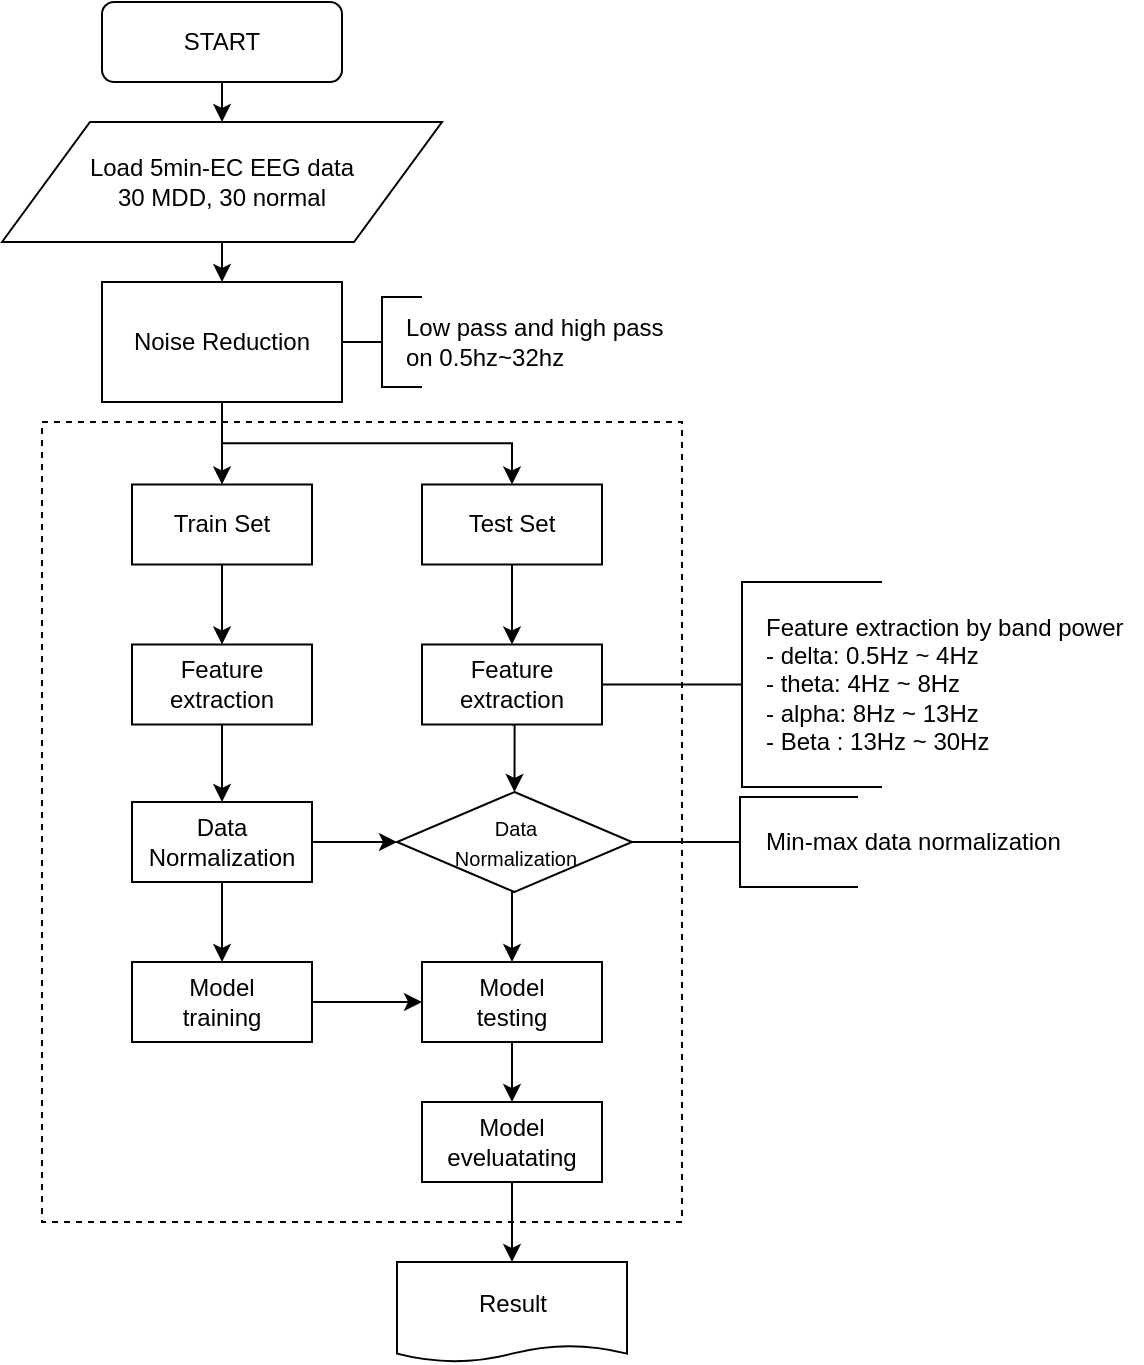 <mxfile version="13.1.1" type="device"><diagram id="C5RBs43oDa-KdzZeNtuy" name="Page-1"><mxGraphModel dx="1422" dy="794" grid="1" gridSize="10" guides="1" tooltips="1" connect="1" arrows="1" fold="1" page="1" pageScale="1" pageWidth="827" pageHeight="1169" math="0" shadow="0"><root><mxCell id="WIyWlLk6GJQsqaUBKTNV-0"/><mxCell id="WIyWlLk6GJQsqaUBKTNV-1" parent="WIyWlLk6GJQsqaUBKTNV-0"/><mxCell id="gw1mcknBR2UYPFFpHexb-7" value="" style="rounded=0;whiteSpace=wrap;html=1;dashed=1;" parent="WIyWlLk6GJQsqaUBKTNV-1" vertex="1"><mxGeometry x="50" y="230" width="320" height="400" as="geometry"/></mxCell><mxCell id="gw1mcknBR2UYPFFpHexb-25" style="edgeStyle=orthogonalEdgeStyle;rounded=0;orthogonalLoop=1;jettySize=auto;html=1;exitX=0.5;exitY=1;exitDx=0;exitDy=0;entryX=0.5;entryY=0;entryDx=0;entryDy=0;" parent="WIyWlLk6GJQsqaUBKTNV-1" source="WIyWlLk6GJQsqaUBKTNV-3" target="gw1mcknBR2UYPFFpHexb-1" edge="1"><mxGeometry relative="1" as="geometry"/></mxCell><mxCell id="WIyWlLk6GJQsqaUBKTNV-3" value="START" style="rounded=1;whiteSpace=wrap;html=1;fontSize=12;glass=0;strokeWidth=1;shadow=0;" parent="WIyWlLk6GJQsqaUBKTNV-1" vertex="1"><mxGeometry x="80" y="20" width="120" height="40" as="geometry"/></mxCell><mxCell id="CkJ9GpR5wAgAi7DLcnsr-14" style="edgeStyle=orthogonalEdgeStyle;rounded=0;orthogonalLoop=1;jettySize=auto;html=1;exitX=0.5;exitY=1;exitDx=0;exitDy=0;" edge="1" parent="WIyWlLk6GJQsqaUBKTNV-1" source="gw1mcknBR2UYPFFpHexb-0" target="gw1mcknBR2UYPFFpHexb-8"><mxGeometry relative="1" as="geometry"/></mxCell><mxCell id="CkJ9GpR5wAgAi7DLcnsr-15" style="edgeStyle=orthogonalEdgeStyle;rounded=0;orthogonalLoop=1;jettySize=auto;html=1;exitX=0.5;exitY=1;exitDx=0;exitDy=0;entryX=0.5;entryY=0;entryDx=0;entryDy=0;" edge="1" parent="WIyWlLk6GJQsqaUBKTNV-1" source="gw1mcknBR2UYPFFpHexb-0" target="gw1mcknBR2UYPFFpHexb-9"><mxGeometry relative="1" as="geometry"/></mxCell><mxCell id="gw1mcknBR2UYPFFpHexb-0" value="Noise Reduction" style="rounded=0;whiteSpace=wrap;html=1;" parent="WIyWlLk6GJQsqaUBKTNV-1" vertex="1"><mxGeometry x="80" y="160" width="120" height="60" as="geometry"/></mxCell><mxCell id="gw1mcknBR2UYPFFpHexb-26" style="edgeStyle=orthogonalEdgeStyle;rounded=0;orthogonalLoop=1;jettySize=auto;html=1;exitX=0.5;exitY=1;exitDx=0;exitDy=0;entryX=0.5;entryY=0;entryDx=0;entryDy=0;" parent="WIyWlLk6GJQsqaUBKTNV-1" source="gw1mcknBR2UYPFFpHexb-1" target="gw1mcknBR2UYPFFpHexb-0" edge="1"><mxGeometry relative="1" as="geometry"/></mxCell><mxCell id="gw1mcknBR2UYPFFpHexb-1" value="Load 5min-EC EEG data&lt;br&gt;30 MDD, 30 normal" style="shape=parallelogram;perimeter=parallelogramPerimeter;whiteSpace=wrap;html=1;" parent="WIyWlLk6GJQsqaUBKTNV-1" vertex="1"><mxGeometry x="30" y="80" width="220" height="60" as="geometry"/></mxCell><mxCell id="CkJ9GpR5wAgAi7DLcnsr-6" style="edgeStyle=orthogonalEdgeStyle;rounded=0;orthogonalLoop=1;jettySize=auto;html=1;exitX=0.5;exitY=1;exitDx=0;exitDy=0;entryX=0.5;entryY=0;entryDx=0;entryDy=0;" edge="1" parent="WIyWlLk6GJQsqaUBKTNV-1" source="gw1mcknBR2UYPFFpHexb-2" target="gw1mcknBR2UYPFFpHexb-3"><mxGeometry relative="1" as="geometry"/></mxCell><mxCell id="gw1mcknBR2UYPFFpHexb-2" value="Feature extraction" style="rounded=0;whiteSpace=wrap;html=1;" parent="WIyWlLk6GJQsqaUBKTNV-1" vertex="1"><mxGeometry x="95" y="341.25" width="90" height="40" as="geometry"/></mxCell><mxCell id="CkJ9GpR5wAgAi7DLcnsr-3" style="edgeStyle=orthogonalEdgeStyle;rounded=0;orthogonalLoop=1;jettySize=auto;html=1;exitX=1;exitY=0.5;exitDx=0;exitDy=0;entryX=0;entryY=0.5;entryDx=0;entryDy=0;" edge="1" parent="WIyWlLk6GJQsqaUBKTNV-1" source="gw1mcknBR2UYPFFpHexb-3" target="CkJ9GpR5wAgAi7DLcnsr-1"><mxGeometry relative="1" as="geometry"/></mxCell><mxCell id="CkJ9GpR5wAgAi7DLcnsr-7" style="edgeStyle=orthogonalEdgeStyle;rounded=0;orthogonalLoop=1;jettySize=auto;html=1;exitX=0.5;exitY=1;exitDx=0;exitDy=0;entryX=0.5;entryY=0;entryDx=0;entryDy=0;" edge="1" parent="WIyWlLk6GJQsqaUBKTNV-1" source="gw1mcknBR2UYPFFpHexb-3" target="gw1mcknBR2UYPFFpHexb-16"><mxGeometry relative="1" as="geometry"/></mxCell><mxCell id="gw1mcknBR2UYPFFpHexb-3" value="Data Normalization" style="rounded=0;whiteSpace=wrap;html=1;" parent="WIyWlLk6GJQsqaUBKTNV-1" vertex="1"><mxGeometry x="95" y="420" width="90" height="40" as="geometry"/></mxCell><mxCell id="CkJ9GpR5wAgAi7DLcnsr-5" style="edgeStyle=orthogonalEdgeStyle;rounded=0;orthogonalLoop=1;jettySize=auto;html=1;exitX=0.5;exitY=1;exitDx=0;exitDy=0;entryX=0.5;entryY=0;entryDx=0;entryDy=0;" edge="1" parent="WIyWlLk6GJQsqaUBKTNV-1" source="gw1mcknBR2UYPFFpHexb-8" target="gw1mcknBR2UYPFFpHexb-2"><mxGeometry relative="1" as="geometry"/></mxCell><mxCell id="gw1mcknBR2UYPFFpHexb-8" value="Train Set" style="rounded=0;whiteSpace=wrap;html=1;" parent="WIyWlLk6GJQsqaUBKTNV-1" vertex="1"><mxGeometry x="95" y="261.25" width="90" height="40" as="geometry"/></mxCell><mxCell id="CkJ9GpR5wAgAi7DLcnsr-10" style="edgeStyle=orthogonalEdgeStyle;rounded=0;orthogonalLoop=1;jettySize=auto;html=1;exitX=0.5;exitY=1;exitDx=0;exitDy=0;entryX=0.5;entryY=0;entryDx=0;entryDy=0;" edge="1" parent="WIyWlLk6GJQsqaUBKTNV-1" source="gw1mcknBR2UYPFFpHexb-9" target="CkJ9GpR5wAgAi7DLcnsr-9"><mxGeometry relative="1" as="geometry"/></mxCell><mxCell id="gw1mcknBR2UYPFFpHexb-9" value="Test Set" style="rounded=0;whiteSpace=wrap;html=1;" parent="WIyWlLk6GJQsqaUBKTNV-1" vertex="1"><mxGeometry x="240" y="261.25" width="90" height="40" as="geometry"/></mxCell><mxCell id="CkJ9GpR5wAgAi7DLcnsr-16" style="edgeStyle=orthogonalEdgeStyle;rounded=0;orthogonalLoop=1;jettySize=auto;html=1;exitX=1;exitY=0.5;exitDx=0;exitDy=0;entryX=0;entryY=0.5;entryDx=0;entryDy=0;" edge="1" parent="WIyWlLk6GJQsqaUBKTNV-1" source="gw1mcknBR2UYPFFpHexb-16" target="gw1mcknBR2UYPFFpHexb-17"><mxGeometry relative="1" as="geometry"/></mxCell><mxCell id="gw1mcknBR2UYPFFpHexb-16" value="Model&lt;br&gt;training" style="rounded=0;whiteSpace=wrap;html=1;" parent="WIyWlLk6GJQsqaUBKTNV-1" vertex="1"><mxGeometry x="95" y="500" width="90" height="40" as="geometry"/></mxCell><mxCell id="gw1mcknBR2UYPFFpHexb-22" style="edgeStyle=orthogonalEdgeStyle;rounded=0;orthogonalLoop=1;jettySize=auto;html=1;exitX=0.5;exitY=1;exitDx=0;exitDy=0;entryX=0.5;entryY=0;entryDx=0;entryDy=0;" parent="WIyWlLk6GJQsqaUBKTNV-1" source="gw1mcknBR2UYPFFpHexb-17" target="gw1mcknBR2UYPFFpHexb-21" edge="1"><mxGeometry relative="1" as="geometry"/></mxCell><mxCell id="gw1mcknBR2UYPFFpHexb-17" value="Model&lt;br&gt;testing" style="rounded=0;whiteSpace=wrap;html=1;" parent="WIyWlLk6GJQsqaUBKTNV-1" vertex="1"><mxGeometry x="240" y="500" width="90" height="40" as="geometry"/></mxCell><mxCell id="gw1mcknBR2UYPFFpHexb-24" style="edgeStyle=orthogonalEdgeStyle;rounded=0;orthogonalLoop=1;jettySize=auto;html=1;exitX=0.5;exitY=1;exitDx=0;exitDy=0;entryX=0.5;entryY=0;entryDx=0;entryDy=0;" parent="WIyWlLk6GJQsqaUBKTNV-1" source="gw1mcknBR2UYPFFpHexb-21" target="gw1mcknBR2UYPFFpHexb-23" edge="1"><mxGeometry relative="1" as="geometry"/></mxCell><mxCell id="gw1mcknBR2UYPFFpHexb-21" value="Model&lt;br&gt;eveluatating" style="rounded=0;whiteSpace=wrap;html=1;" parent="WIyWlLk6GJQsqaUBKTNV-1" vertex="1"><mxGeometry x="240" y="570" width="90" height="40" as="geometry"/></mxCell><mxCell id="gw1mcknBR2UYPFFpHexb-23" value="Result" style="shape=document;whiteSpace=wrap;html=1;boundedLbl=1;size=0.167;" parent="WIyWlLk6GJQsqaUBKTNV-1" vertex="1"><mxGeometry x="227.5" y="650" width="115" height="50" as="geometry"/></mxCell><mxCell id="gw1mcknBR2UYPFFpHexb-30" value="" style="strokeWidth=1;html=1;shape=mxgraph.flowchart.annotation_2;align=left;labelPosition=right;pointerEvents=1;" parent="WIyWlLk6GJQsqaUBKTNV-1" vertex="1"><mxGeometry x="200" y="167.5" width="40" height="45" as="geometry"/></mxCell><mxCell id="gw1mcknBR2UYPFFpHexb-31" value="Low pass and high pass &lt;br&gt;on 0.5hz~32hz" style="text;html=1;align=left;verticalAlign=middle;resizable=0;points=[];autosize=1;" parent="WIyWlLk6GJQsqaUBKTNV-1" vertex="1"><mxGeometry x="230" y="175" width="140" height="30" as="geometry"/></mxCell><mxCell id="gw1mcknBR2UYPFFpHexb-33" value="Feature extraction by band power&lt;br&gt;- delta: 0.5Hz ~ 4Hz&lt;br&gt;- theta: 4Hz ~ 8Hz&lt;br&gt;- alpha: 8Hz ~ 13Hz&lt;br&gt;- Beta : 13Hz ~ 30Hz" style="text;html=1;align=left;verticalAlign=middle;resizable=0;points=[];autosize=1;" parent="WIyWlLk6GJQsqaUBKTNV-1" vertex="1"><mxGeometry x="410" y="321.25" width="190" height="80" as="geometry"/></mxCell><mxCell id="gw1mcknBR2UYPFFpHexb-34" value="" style="strokeWidth=1;html=1;shape=mxgraph.flowchart.annotation_2;align=left;labelPosition=right;pointerEvents=1;" parent="WIyWlLk6GJQsqaUBKTNV-1" vertex="1"><mxGeometry x="340" y="417.5" width="118" height="45" as="geometry"/></mxCell><mxCell id="gw1mcknBR2UYPFFpHexb-35" value="Min-max data normalization" style="text;html=1;align=left;verticalAlign=middle;resizable=0;points=[];autosize=1;" parent="WIyWlLk6GJQsqaUBKTNV-1" vertex="1"><mxGeometry x="410" y="430" width="160" height="20" as="geometry"/></mxCell><mxCell id="CkJ9GpR5wAgAi7DLcnsr-4" style="edgeStyle=orthogonalEdgeStyle;rounded=0;orthogonalLoop=1;jettySize=auto;html=1;exitX=0.5;exitY=1;exitDx=0;exitDy=0;entryX=0.5;entryY=0;entryDx=0;entryDy=0;" edge="1" parent="WIyWlLk6GJQsqaUBKTNV-1" source="CkJ9GpR5wAgAi7DLcnsr-1" target="gw1mcknBR2UYPFFpHexb-17"><mxGeometry relative="1" as="geometry"/></mxCell><mxCell id="CkJ9GpR5wAgAi7DLcnsr-1" value="&lt;font style=&quot;font-size: 10px ; line-height: 100%&quot;&gt;Data&lt;br&gt;Normalization&lt;/font&gt;" style="rhombus;whiteSpace=wrap;html=1;" vertex="1" parent="WIyWlLk6GJQsqaUBKTNV-1"><mxGeometry x="227.5" y="415" width="117.5" height="50" as="geometry"/></mxCell><mxCell id="CkJ9GpR5wAgAi7DLcnsr-11" style="edgeStyle=orthogonalEdgeStyle;rounded=0;orthogonalLoop=1;jettySize=auto;html=1;exitX=0.5;exitY=1;exitDx=0;exitDy=0;entryX=0.5;entryY=0;entryDx=0;entryDy=0;" edge="1" parent="WIyWlLk6GJQsqaUBKTNV-1" source="CkJ9GpR5wAgAi7DLcnsr-9" target="CkJ9GpR5wAgAi7DLcnsr-1"><mxGeometry relative="1" as="geometry"/></mxCell><mxCell id="CkJ9GpR5wAgAi7DLcnsr-9" value="Feature extraction" style="rounded=0;whiteSpace=wrap;html=1;" vertex="1" parent="WIyWlLk6GJQsqaUBKTNV-1"><mxGeometry x="240" y="341.25" width="90" height="40" as="geometry"/></mxCell><mxCell id="CkJ9GpR5wAgAi7DLcnsr-12" value="" style="strokeWidth=1;html=1;shape=mxgraph.flowchart.annotation_2;align=left;labelPosition=right;pointerEvents=1;" vertex="1" parent="WIyWlLk6GJQsqaUBKTNV-1"><mxGeometry x="330" y="310" width="140" height="102.5" as="geometry"/></mxCell></root></mxGraphModel></diagram></mxfile>